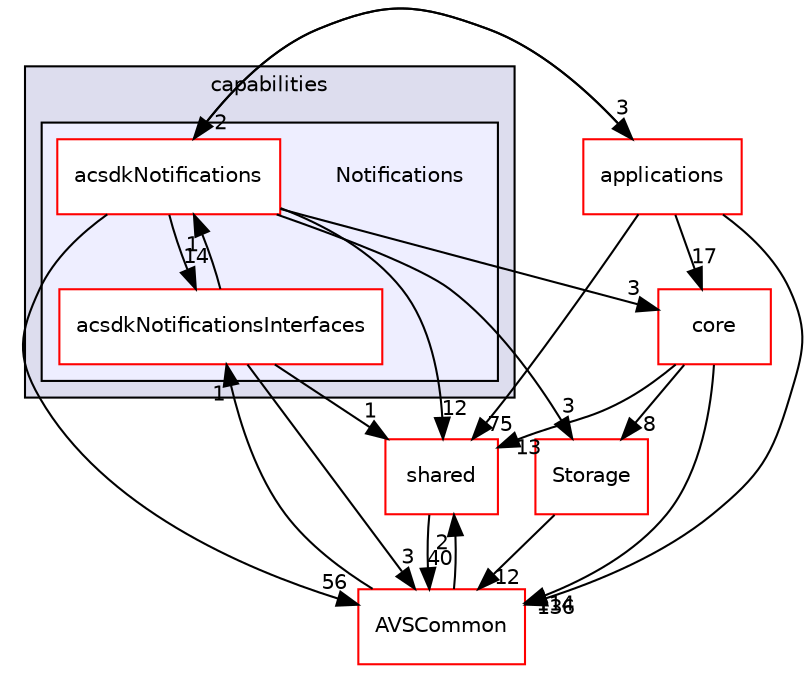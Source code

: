 digraph "/workplace/avs-device-sdk/capabilities/Notifications" {
  compound=true
  node [ fontsize="10", fontname="Helvetica"];
  edge [ labelfontsize="10", labelfontname="Helvetica"];
  subgraph clusterdir_55f1e16e469d547c636a522dac21b8a1 {
    graph [ bgcolor="#ddddee", pencolor="black", label="capabilities" fontname="Helvetica", fontsize="10", URL="dir_55f1e16e469d547c636a522dac21b8a1.html"]
  subgraph clusterdir_1b24651c7570ffe584d16a409aec5522 {
    graph [ bgcolor="#eeeeff", pencolor="black", label="" URL="dir_1b24651c7570ffe584d16a409aec5522.html"];
    dir_1b24651c7570ffe584d16a409aec5522 [shape=plaintext label="Notifications"];
    dir_c561697a2a7f13e0483afc1a192409a3 [shape=box label="acsdkNotifications" color="red" fillcolor="white" style="filled" URL="dir_c561697a2a7f13e0483afc1a192409a3.html"];
    dir_32457a92ec50e6583d325bd5e2d9f88d [shape=box label="acsdkNotificationsInterfaces" color="red" fillcolor="white" style="filled" URL="dir_32457a92ec50e6583d325bd5e2d9f88d.html"];
  }
  }
  dir_9982052f7ce695d12571567315b2fafa [shape=box label="shared" fillcolor="white" style="filled" color="red" URL="dir_9982052f7ce695d12571567315b2fafa.html"];
  dir_a6e4fee11f07c3b70486e88fe92cbbdc [shape=box label="applications" fillcolor="white" style="filled" color="red" URL="dir_a6e4fee11f07c3b70486e88fe92cbbdc.html"];
  dir_d29c5f5a2915d6c5388c9daae4f109c7 [shape=box label="Storage" fillcolor="white" style="filled" color="red" URL="dir_d29c5f5a2915d6c5388c9daae4f109c7.html"];
  dir_13e65effb2bde530b17b3d5eefcd0266 [shape=box label="AVSCommon" fillcolor="white" style="filled" color="red" URL="dir_13e65effb2bde530b17b3d5eefcd0266.html"];
  dir_4270bfced15e0e73154b13468c7c9ad9 [shape=box label="core" fillcolor="white" style="filled" color="red" URL="dir_4270bfced15e0e73154b13468c7c9ad9.html"];
  dir_9982052f7ce695d12571567315b2fafa->dir_13e65effb2bde530b17b3d5eefcd0266 [headlabel="40", labeldistance=1.5 headhref="dir_000116_000017.html"];
  dir_c561697a2a7f13e0483afc1a192409a3->dir_9982052f7ce695d12571567315b2fafa [headlabel="12", labeldistance=1.5 headhref="dir_000165_000116.html"];
  dir_c561697a2a7f13e0483afc1a192409a3->dir_a6e4fee11f07c3b70486e88fe92cbbdc [headlabel="3", labeldistance=1.5 headhref="dir_000165_000028.html"];
  dir_c561697a2a7f13e0483afc1a192409a3->dir_d29c5f5a2915d6c5388c9daae4f109c7 [headlabel="3", labeldistance=1.5 headhref="dir_000165_000793.html"];
  dir_c561697a2a7f13e0483afc1a192409a3->dir_13e65effb2bde530b17b3d5eefcd0266 [headlabel="56", labeldistance=1.5 headhref="dir_000165_000017.html"];
  dir_c561697a2a7f13e0483afc1a192409a3->dir_4270bfced15e0e73154b13468c7c9ad9 [headlabel="3", labeldistance=1.5 headhref="dir_000165_000528.html"];
  dir_c561697a2a7f13e0483afc1a192409a3->dir_32457a92ec50e6583d325bd5e2d9f88d [headlabel="14", labeldistance=1.5 headhref="dir_000165_000411.html"];
  dir_a6e4fee11f07c3b70486e88fe92cbbdc->dir_9982052f7ce695d12571567315b2fafa [headlabel="75", labeldistance=1.5 headhref="dir_000028_000116.html"];
  dir_a6e4fee11f07c3b70486e88fe92cbbdc->dir_c561697a2a7f13e0483afc1a192409a3 [headlabel="2", labeldistance=1.5 headhref="dir_000028_000165.html"];
  dir_a6e4fee11f07c3b70486e88fe92cbbdc->dir_13e65effb2bde530b17b3d5eefcd0266 [headlabel="136", labeldistance=1.5 headhref="dir_000028_000017.html"];
  dir_a6e4fee11f07c3b70486e88fe92cbbdc->dir_4270bfced15e0e73154b13468c7c9ad9 [headlabel="17", labeldistance=1.5 headhref="dir_000028_000528.html"];
  dir_d29c5f5a2915d6c5388c9daae4f109c7->dir_13e65effb2bde530b17b3d5eefcd0266 [headlabel="12", labeldistance=1.5 headhref="dir_000793_000017.html"];
  dir_13e65effb2bde530b17b3d5eefcd0266->dir_9982052f7ce695d12571567315b2fafa [headlabel="2", labeldistance=1.5 headhref="dir_000017_000116.html"];
  dir_13e65effb2bde530b17b3d5eefcd0266->dir_32457a92ec50e6583d325bd5e2d9f88d [headlabel="1", labeldistance=1.5 headhref="dir_000017_000411.html"];
  dir_4270bfced15e0e73154b13468c7c9ad9->dir_9982052f7ce695d12571567315b2fafa [headlabel="13", labeldistance=1.5 headhref="dir_000528_000116.html"];
  dir_4270bfced15e0e73154b13468c7c9ad9->dir_d29c5f5a2915d6c5388c9daae4f109c7 [headlabel="8", labeldistance=1.5 headhref="dir_000528_000793.html"];
  dir_4270bfced15e0e73154b13468c7c9ad9->dir_13e65effb2bde530b17b3d5eefcd0266 [headlabel="114", labeldistance=1.5 headhref="dir_000528_000017.html"];
  dir_32457a92ec50e6583d325bd5e2d9f88d->dir_9982052f7ce695d12571567315b2fafa [headlabel="1", labeldistance=1.5 headhref="dir_000411_000116.html"];
  dir_32457a92ec50e6583d325bd5e2d9f88d->dir_c561697a2a7f13e0483afc1a192409a3 [headlabel="1", labeldistance=1.5 headhref="dir_000411_000165.html"];
  dir_32457a92ec50e6583d325bd5e2d9f88d->dir_13e65effb2bde530b17b3d5eefcd0266 [headlabel="3", labeldistance=1.5 headhref="dir_000411_000017.html"];
}

